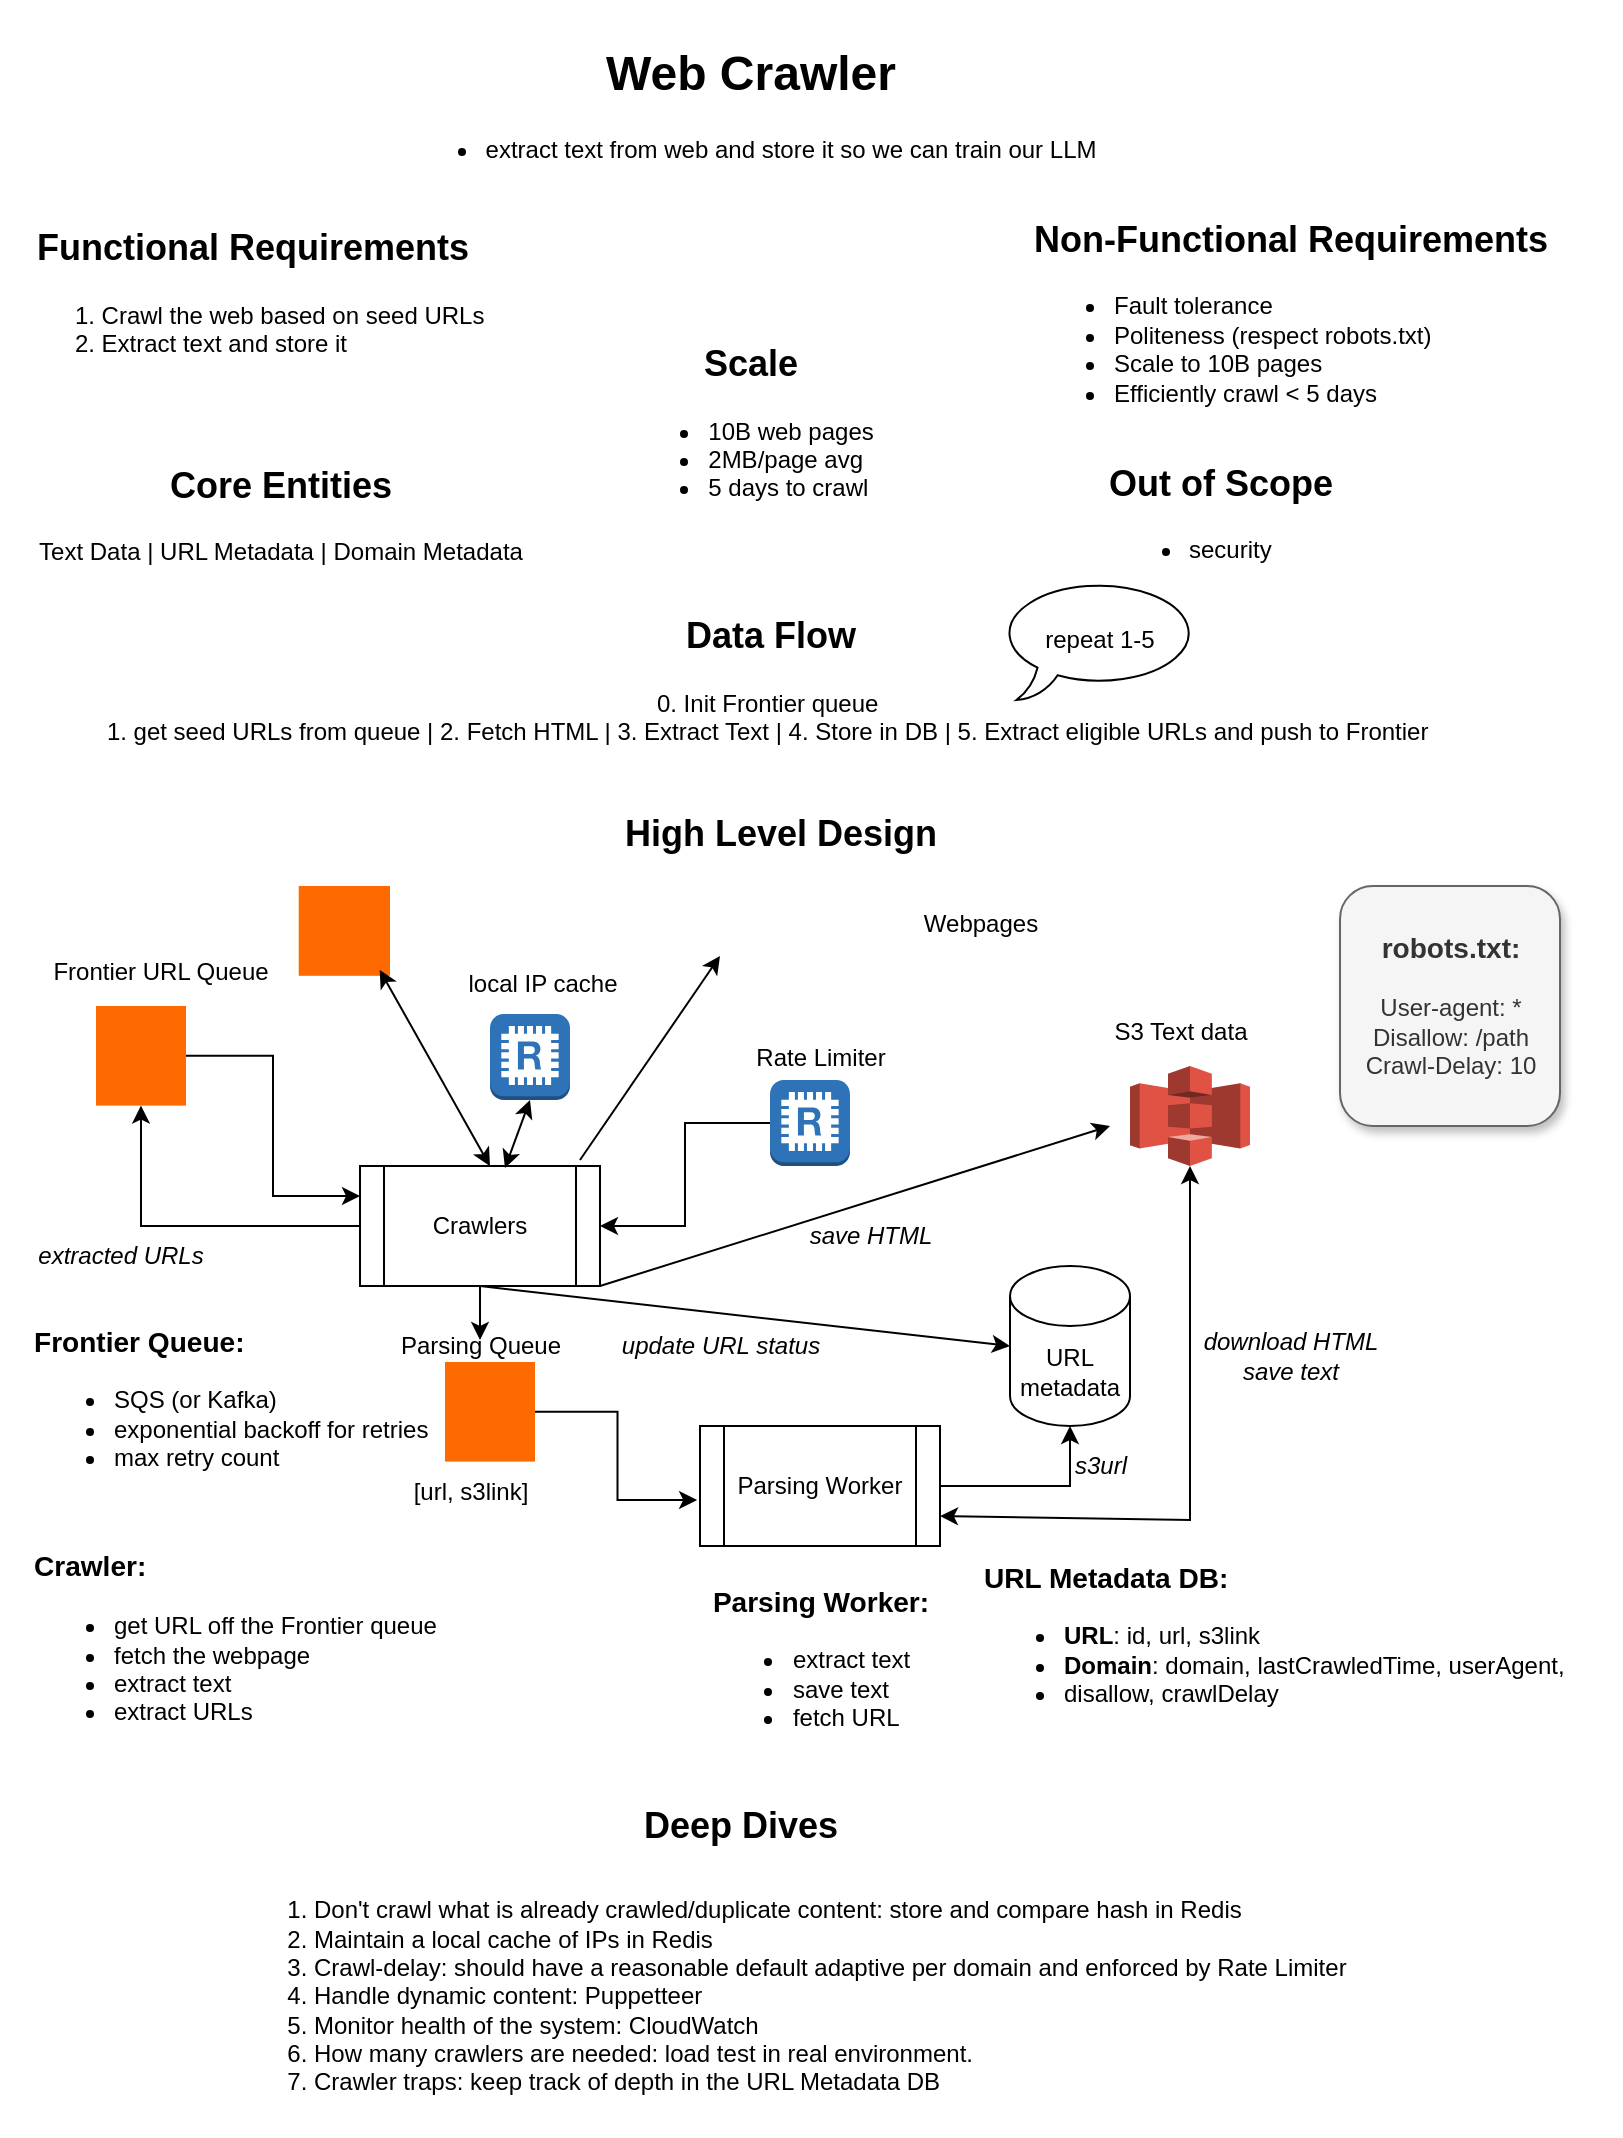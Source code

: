 <mxfile version="26.2.14">
  <diagram name="Page-1" id="pUIkN4_WFaYc8EIKQ2MX">
    <mxGraphModel dx="1205" dy="784" grid="1" gridSize="10" guides="1" tooltips="1" connect="1" arrows="1" fold="1" page="1" pageScale="1" pageWidth="850" pageHeight="1100" math="0" shadow="0">
      <root>
        <mxCell id="0" />
        <mxCell id="1" parent="0" />
        <mxCell id="4eNCMHcKZMn6VEoY2vAB-1" value="&lt;h1&gt;Web Crawler&lt;/h1&gt;&lt;div&gt;&lt;ul&gt;&lt;li style=&quot;text-align: left;&quot;&gt;extract text from web and store it so we can train our LLM&lt;/li&gt;&lt;/ul&gt;&lt;/div&gt;" style="text;html=1;align=center;verticalAlign=middle;resizable=0;points=[];autosize=1;strokeColor=none;fillColor=none;" vertex="1" parent="1">
          <mxGeometry x="230" width="370" height="100" as="geometry" />
        </mxCell>
        <mxCell id="4eNCMHcKZMn6VEoY2vAB-2" value="&lt;h2&gt;Functional Requirements&lt;/h2&gt;&lt;div&gt;&lt;ol&gt;&lt;li style=&quot;text-align: left;&quot;&gt;Crawl the web based on seed URLs&lt;/li&gt;&lt;li style=&quot;text-align: left;&quot;&gt;Extract text and store it&lt;/li&gt;&lt;/ol&gt;&lt;/div&gt;" style="text;html=1;align=center;verticalAlign=middle;resizable=0;points=[];autosize=1;strokeColor=none;fillColor=none;" vertex="1" parent="1">
          <mxGeometry x="40.64" y="90" width="250" height="110" as="geometry" />
        </mxCell>
        <mxCell id="4eNCMHcKZMn6VEoY2vAB-3" value="&lt;h2&gt;Non-Functional Requirements&lt;/h2&gt;&lt;div style=&quot;text-align: left;&quot;&gt;&lt;ul&gt;&lt;li&gt;Fault tolerance&lt;/li&gt;&lt;li&gt;Politeness (respect robots.txt)&lt;/li&gt;&lt;li&gt;Scale to 10B pages&lt;/li&gt;&lt;li&gt;Efficiently crawl &amp;lt; 5 days&lt;/li&gt;&lt;/ul&gt;&lt;/div&gt;" style="text;html=1;align=center;verticalAlign=middle;resizable=0;points=[];autosize=1;strokeColor=none;fillColor=none;" vertex="1" parent="1">
          <mxGeometry x="545" y="90" width="280" height="130" as="geometry" />
        </mxCell>
        <mxCell id="4eNCMHcKZMn6VEoY2vAB-4" value="&lt;h2&gt;Scale&lt;/h2&gt;&lt;div&gt;&lt;ul&gt;&lt;li style=&quot;text-align: left;&quot;&gt;10B web pages&lt;/li&gt;&lt;li style=&quot;text-align: left;&quot;&gt;2MB/page avg&lt;/li&gt;&lt;li style=&quot;text-align: left;&quot;&gt;5 days to crawl&lt;/li&gt;&lt;/ul&gt;&lt;/div&gt;" style="text;html=1;align=center;verticalAlign=middle;resizable=0;points=[];autosize=1;strokeColor=none;fillColor=none;" vertex="1" parent="1">
          <mxGeometry x="340" y="150" width="150" height="120" as="geometry" />
        </mxCell>
        <mxCell id="4eNCMHcKZMn6VEoY2vAB-5" value="&lt;h2&gt;Core Entities&lt;/h2&gt;&lt;div&gt;Text Data | URL Metadata | Domain Metadata&lt;/div&gt;" style="text;html=1;align=center;verticalAlign=middle;resizable=0;points=[];autosize=1;strokeColor=none;fillColor=none;" vertex="1" parent="1">
          <mxGeometry x="45" y="210" width="270" height="80" as="geometry" />
        </mxCell>
        <mxCell id="4eNCMHcKZMn6VEoY2vAB-6" value="&lt;h2&gt;Out of Scope&lt;/h2&gt;&lt;div&gt;&lt;ul&gt;&lt;li style=&quot;text-align: left;&quot;&gt;security&lt;/li&gt;&lt;/ul&gt;&lt;/div&gt;" style="text;html=1;align=center;verticalAlign=middle;resizable=0;points=[];autosize=1;strokeColor=none;fillColor=none;" vertex="1" parent="1">
          <mxGeometry x="580" y="210" width="140" height="90" as="geometry" />
        </mxCell>
        <mxCell id="4eNCMHcKZMn6VEoY2vAB-7" value="&lt;h2&gt;Data Flow&lt;/h2&gt;&lt;div&gt;0. Init Frontier queue&amp;nbsp;&lt;/div&gt;&lt;div&gt;1. get seed URLs from queue | 2. Fetch HTML | 3. Extract Text | 4. Store in DB | 5. Extract eligible URLs and push to Frontier&amp;nbsp;&lt;/div&gt;&lt;div&gt;&lt;br&gt;&lt;/div&gt;" style="text;html=1;align=center;verticalAlign=middle;resizable=0;points=[];autosize=1;strokeColor=none;fillColor=none;" vertex="1" parent="1">
          <mxGeometry x="80" y="285" width="690" height="110" as="geometry" />
        </mxCell>
        <mxCell id="4eNCMHcKZMn6VEoY2vAB-8" value="repeat 1-5" style="whiteSpace=wrap;html=1;shape=mxgraph.basic.oval_callout" vertex="1" parent="1">
          <mxGeometry x="540" y="290" width="100" height="60" as="geometry" />
        </mxCell>
        <mxCell id="4eNCMHcKZMn6VEoY2vAB-9" value="&lt;h2&gt;High Level Design&lt;/h2&gt;" style="text;html=1;align=center;verticalAlign=middle;resizable=0;points=[];autosize=1;strokeColor=none;fillColor=none;" vertex="1" parent="1">
          <mxGeometry x="340" y="387" width="180" height="60" as="geometry" />
        </mxCell>
        <mxCell id="4eNCMHcKZMn6VEoY2vAB-20" style="edgeStyle=orthogonalEdgeStyle;rounded=0;orthogonalLoop=1;jettySize=auto;html=1;entryX=0;entryY=0.25;entryDx=0;entryDy=0;" edge="1" parent="1" source="4eNCMHcKZMn6VEoY2vAB-10" target="4eNCMHcKZMn6VEoY2vAB-12">
          <mxGeometry relative="1" as="geometry" />
        </mxCell>
        <mxCell id="4eNCMHcKZMn6VEoY2vAB-10" value="" style="points=[];aspect=fixed;html=1;align=center;shadow=0;dashed=0;fillColor=#FF6A00;strokeColor=none;shape=mxgraph.alibaba_cloud.mq_message_queue;" vertex="1" parent="1">
          <mxGeometry x="88" y="503" width="45" height="49.8" as="geometry" />
        </mxCell>
        <mxCell id="4eNCMHcKZMn6VEoY2vAB-11" value="Frontier URL Queue" style="text;html=1;align=center;verticalAlign=middle;resizable=0;points=[];autosize=1;strokeColor=none;fillColor=none;" vertex="1" parent="1">
          <mxGeometry x="55" y="471" width="130" height="30" as="geometry" />
        </mxCell>
        <mxCell id="4eNCMHcKZMn6VEoY2vAB-41" style="edgeStyle=orthogonalEdgeStyle;rounded=0;orthogonalLoop=1;jettySize=auto;html=1;" edge="1" parent="1" source="4eNCMHcKZMn6VEoY2vAB-12" target="4eNCMHcKZMn6VEoY2vAB-10">
          <mxGeometry relative="1" as="geometry" />
        </mxCell>
        <mxCell id="4eNCMHcKZMn6VEoY2vAB-12" value="Crawlers" style="shape=process;whiteSpace=wrap;html=1;backgroundOutline=1;" vertex="1" parent="1">
          <mxGeometry x="220" y="583" width="120" height="60" as="geometry" />
        </mxCell>
        <mxCell id="4eNCMHcKZMn6VEoY2vAB-13" value="" style="points=[];aspect=fixed;html=1;align=center;shadow=0;dashed=0;fillColor=#FF6A00;strokeColor=none;shape=mxgraph.alibaba_cloud.dns_domain_name_system;" vertex="1" parent="1">
          <mxGeometry x="189.36" y="443" width="45.64" height="44.9" as="geometry" />
        </mxCell>
        <mxCell id="4eNCMHcKZMn6VEoY2vAB-14" value="" style="shape=image;html=1;verticalAlign=top;verticalLabelPosition=bottom;labelBackgroundColor=#ffffff;imageAspect=0;aspect=fixed;image=https://cdn1.iconfinder.com/data/icons/material-core/18/drive-site-128.png" vertex="1" parent="1">
          <mxGeometry x="425" y="447" width="30" height="30" as="geometry" />
        </mxCell>
        <mxCell id="4eNCMHcKZMn6VEoY2vAB-15" value="Webpages" style="text;html=1;align=center;verticalAlign=middle;resizable=0;points=[];autosize=1;strokeColor=none;fillColor=none;" vertex="1" parent="1">
          <mxGeometry x="490" y="447" width="80" height="30" as="geometry" />
        </mxCell>
        <mxCell id="4eNCMHcKZMn6VEoY2vAB-23" value="" style="edgeStyle=orthogonalEdgeStyle;rounded=0;orthogonalLoop=1;jettySize=auto;html=1;" edge="1" parent="1" source="4eNCMHcKZMn6VEoY2vAB-16" target="4eNCMHcKZMn6VEoY2vAB-12">
          <mxGeometry relative="1" as="geometry" />
        </mxCell>
        <mxCell id="4eNCMHcKZMn6VEoY2vAB-16" value="" style="outlineConnect=0;dashed=0;verticalLabelPosition=bottom;verticalAlign=top;align=center;html=1;shape=mxgraph.aws3.redis;fillColor=#2E73B8;gradientColor=none;" vertex="1" parent="1">
          <mxGeometry x="425" y="540" width="40" height="43" as="geometry" />
        </mxCell>
        <mxCell id="4eNCMHcKZMn6VEoY2vAB-17" value="Rate Limiter" style="text;html=1;align=center;verticalAlign=middle;resizable=0;points=[];autosize=1;strokeColor=none;fillColor=none;" vertex="1" parent="1">
          <mxGeometry x="405" y="513.5" width="90" height="30" as="geometry" />
        </mxCell>
        <mxCell id="4eNCMHcKZMn6VEoY2vAB-18" value="" style="outlineConnect=0;dashed=0;verticalLabelPosition=bottom;verticalAlign=top;align=center;html=1;shape=mxgraph.aws3.s3;fillColor=#E05243;gradientColor=none;" vertex="1" parent="1">
          <mxGeometry x="605" y="533" width="60" height="50" as="geometry" />
        </mxCell>
        <mxCell id="4eNCMHcKZMn6VEoY2vAB-19" value="S3 Text data" style="text;html=1;align=center;verticalAlign=middle;resizable=0;points=[];autosize=1;strokeColor=none;fillColor=none;" vertex="1" parent="1">
          <mxGeometry x="585" y="501" width="90" height="30" as="geometry" />
        </mxCell>
        <mxCell id="4eNCMHcKZMn6VEoY2vAB-24" value="" style="endArrow=classic;html=1;rounded=0;exitX=1;exitY=1;exitDx=0;exitDy=0;" edge="1" parent="1" source="4eNCMHcKZMn6VEoY2vAB-12">
          <mxGeometry width="50" height="50" relative="1" as="geometry">
            <mxPoint x="495" y="643" as="sourcePoint" />
            <mxPoint x="595" y="563" as="targetPoint" />
          </mxGeometry>
        </mxCell>
        <mxCell id="4eNCMHcKZMn6VEoY2vAB-25" value="&lt;i&gt;save HTML&lt;/i&gt;" style="text;html=1;align=center;verticalAlign=middle;resizable=0;points=[];autosize=1;strokeColor=none;fillColor=none;" vertex="1" parent="1">
          <mxGeometry x="435" y="603" width="80" height="30" as="geometry" />
        </mxCell>
        <mxCell id="4eNCMHcKZMn6VEoY2vAB-26" value="" style="endArrow=classic;startArrow=classic;html=1;rounded=0;entryX=0.887;entryY=0.935;entryDx=0;entryDy=0;entryPerimeter=0;" edge="1" parent="1" target="4eNCMHcKZMn6VEoY2vAB-13">
          <mxGeometry width="50" height="50" relative="1" as="geometry">
            <mxPoint x="285" y="583" as="sourcePoint" />
            <mxPoint x="375" y="473" as="targetPoint" />
          </mxGeometry>
        </mxCell>
        <mxCell id="4eNCMHcKZMn6VEoY2vAB-27" value="" style="outlineConnect=0;dashed=0;verticalLabelPosition=bottom;verticalAlign=top;align=center;html=1;shape=mxgraph.aws3.redis;fillColor=#2E73B8;gradientColor=none;" vertex="1" parent="1">
          <mxGeometry x="285" y="507" width="40" height="43" as="geometry" />
        </mxCell>
        <mxCell id="4eNCMHcKZMn6VEoY2vAB-28" value="local IP cache" style="text;html=1;align=center;verticalAlign=middle;resizable=0;points=[];autosize=1;strokeColor=none;fillColor=none;" vertex="1" parent="1">
          <mxGeometry x="260.64" y="477" width="100" height="30" as="geometry" />
        </mxCell>
        <mxCell id="4eNCMHcKZMn6VEoY2vAB-29" value="URL metadata" style="shape=cylinder3;whiteSpace=wrap;html=1;boundedLbl=1;backgroundOutline=1;size=15;" vertex="1" parent="1">
          <mxGeometry x="545" y="633" width="60" height="80" as="geometry" />
        </mxCell>
        <mxCell id="4eNCMHcKZMn6VEoY2vAB-32" value="" style="endArrow=classic;html=1;rounded=0;exitX=0.5;exitY=1;exitDx=0;exitDy=0;entryX=0;entryY=0.5;entryDx=0;entryDy=0;entryPerimeter=0;" edge="1" parent="1" source="4eNCMHcKZMn6VEoY2vAB-12" target="4eNCMHcKZMn6VEoY2vAB-29">
          <mxGeometry width="50" height="50" relative="1" as="geometry">
            <mxPoint x="325" y="523" as="sourcePoint" />
            <mxPoint x="375" y="473" as="targetPoint" />
          </mxGeometry>
        </mxCell>
        <mxCell id="4eNCMHcKZMn6VEoY2vAB-33" value="&lt;i&gt;update URL status&lt;/i&gt;" style="text;html=1;align=center;verticalAlign=middle;resizable=0;points=[];autosize=1;strokeColor=none;fillColor=none;" vertex="1" parent="1">
          <mxGeometry x="340" y="658" width="120" height="30" as="geometry" />
        </mxCell>
        <mxCell id="4eNCMHcKZMn6VEoY2vAB-35" value="" style="points=[];aspect=fixed;html=1;align=center;shadow=0;dashed=0;fillColor=#FF6A00;strokeColor=none;shape=mxgraph.alibaba_cloud.mq_message_queue;" vertex="1" parent="1">
          <mxGeometry x="262.5" y="681" width="45" height="49.8" as="geometry" />
        </mxCell>
        <mxCell id="4eNCMHcKZMn6VEoY2vAB-36" value="Parsing Queue" style="text;html=1;align=center;verticalAlign=middle;resizable=0;points=[];autosize=1;strokeColor=none;fillColor=none;" vertex="1" parent="1">
          <mxGeometry x="230" y="658" width="100" height="30" as="geometry" />
        </mxCell>
        <mxCell id="4eNCMHcKZMn6VEoY2vAB-37" value="Parsing Worker" style="shape=process;whiteSpace=wrap;html=1;backgroundOutline=1;" vertex="1" parent="1">
          <mxGeometry x="390" y="713" width="120" height="60" as="geometry" />
        </mxCell>
        <mxCell id="4eNCMHcKZMn6VEoY2vAB-38" value="[url, s3link]" style="text;html=1;align=center;verticalAlign=middle;resizable=0;points=[];autosize=1;strokeColor=none;fillColor=none;" vertex="1" parent="1">
          <mxGeometry x="235" y="730.8" width="80" height="30" as="geometry" />
        </mxCell>
        <mxCell id="4eNCMHcKZMn6VEoY2vAB-39" style="edgeStyle=orthogonalEdgeStyle;rounded=0;orthogonalLoop=1;jettySize=auto;html=1;entryX=-0.012;entryY=0.617;entryDx=0;entryDy=0;entryPerimeter=0;" edge="1" parent="1" source="4eNCMHcKZMn6VEoY2vAB-35" target="4eNCMHcKZMn6VEoY2vAB-37">
          <mxGeometry relative="1" as="geometry" />
        </mxCell>
        <mxCell id="4eNCMHcKZMn6VEoY2vAB-42" value="&lt;i&gt;extracted URLs&lt;/i&gt;" style="text;html=1;align=center;verticalAlign=middle;resizable=0;points=[];autosize=1;strokeColor=none;fillColor=none;" vertex="1" parent="1">
          <mxGeometry x="45" y="613" width="110" height="30" as="geometry" />
        </mxCell>
        <mxCell id="4eNCMHcKZMn6VEoY2vAB-43" value="" style="endArrow=classic;startArrow=classic;html=1;rounded=0;exitX=0.604;exitY=0.017;exitDx=0;exitDy=0;exitPerimeter=0;entryX=0.5;entryY=1;entryDx=0;entryDy=0;entryPerimeter=0;" edge="1" parent="1" source="4eNCMHcKZMn6VEoY2vAB-12" target="4eNCMHcKZMn6VEoY2vAB-27">
          <mxGeometry width="50" height="50" relative="1" as="geometry">
            <mxPoint x="325" y="523" as="sourcePoint" />
            <mxPoint x="375" y="473" as="targetPoint" />
          </mxGeometry>
        </mxCell>
        <mxCell id="4eNCMHcKZMn6VEoY2vAB-44" value="&lt;h3&gt;robots.txt:&lt;/h3&gt;&lt;div&gt;User-agent: *&lt;/div&gt;&lt;div&gt;Disallow: /path&lt;/div&gt;&lt;div&gt;Crawl-Delay: 10&lt;/div&gt;&lt;div&gt;&lt;br&gt;&lt;/div&gt;" style="text;html=1;align=center;verticalAlign=middle;resizable=0;points=[];autosize=1;strokeColor=#666666;fillColor=#f5f5f5;fontColor=#333333;rounded=1;shadow=1;" vertex="1" parent="1">
          <mxGeometry x="710" y="443" width="110" height="120" as="geometry" />
        </mxCell>
        <mxCell id="4eNCMHcKZMn6VEoY2vAB-45" value="&lt;h3&gt;&lt;span style=&quot;background-color: transparent; color: light-dark(rgb(0, 0, 0), rgb(255, 255, 255));&quot;&gt;Crawler:&lt;/span&gt;&lt;/h3&gt;&lt;ul&gt;&lt;li&gt;&lt;span style=&quot;background-color: transparent; color: light-dark(rgb(0, 0, 0), rgb(255, 255, 255));&quot;&gt;get URL off the Frontier queue&lt;/span&gt;&lt;/li&gt;&lt;li&gt;&lt;span style=&quot;background-color: transparent; color: light-dark(rgb(0, 0, 0), rgb(255, 255, 255));&quot;&gt;fetch the webpage&amp;nbsp;&lt;/span&gt;&lt;/li&gt;&lt;li&gt;&lt;span style=&quot;background-color: transparent; color: light-dark(rgb(0, 0, 0), rgb(255, 255, 255));&quot;&gt;extract text&lt;/span&gt;&lt;/li&gt;&lt;li&gt;&lt;span style=&quot;background-color: transparent; color: light-dark(rgb(0, 0, 0), rgb(255, 255, 255));&quot;&gt;extract URLs&lt;/span&gt;&lt;/li&gt;&lt;/ul&gt;" style="text;html=1;align=left;verticalAlign=middle;resizable=0;points=[];autosize=1;strokeColor=none;fillColor=none;" vertex="1" parent="1">
          <mxGeometry x="55" y="753" width="220" height="130" as="geometry" />
        </mxCell>
        <mxCell id="4eNCMHcKZMn6VEoY2vAB-46" value="&lt;h3&gt;Parsing Worker:&lt;/h3&gt;&lt;div&gt;&lt;ul&gt;&lt;li style=&quot;text-align: left;&quot;&gt;extract text&lt;/li&gt;&lt;li style=&quot;text-align: left;&quot;&gt;save text&lt;/li&gt;&lt;li style=&quot;text-align: left;&quot;&gt;fetch URL&lt;/li&gt;&lt;/ul&gt;&lt;/div&gt;" style="text;html=1;align=center;verticalAlign=middle;resizable=0;points=[];autosize=1;strokeColor=none;fillColor=none;" vertex="1" parent="1">
          <mxGeometry x="385" y="773" width="130" height="110" as="geometry" />
        </mxCell>
        <mxCell id="4eNCMHcKZMn6VEoY2vAB-47" value="&lt;h3&gt;Frontier Queue:&lt;/h3&gt;&lt;div&gt;&lt;ul&gt;&lt;li style=&quot;&quot;&gt;SQS (or Kafka)&lt;/li&gt;&lt;li&gt;exponential backoff for retries&lt;/li&gt;&lt;li&gt;max retry count&lt;span style=&quot;white-space-collapse: preserve;&quot;&gt;&#x9;&lt;/span&gt;&lt;/li&gt;&lt;/ul&gt;&lt;/div&gt;" style="text;html=1;align=left;verticalAlign=middle;resizable=0;points=[];autosize=1;strokeColor=none;fillColor=none;" vertex="1" parent="1">
          <mxGeometry x="55" y="643" width="220" height="110" as="geometry" />
        </mxCell>
        <mxCell id="4eNCMHcKZMn6VEoY2vAB-48" value="&lt;h3&gt;URL Metadata DB:&lt;/h3&gt;&lt;div&gt;&lt;ul&gt;&lt;li&gt;&lt;b&gt;URL&lt;/b&gt;: id, url, s3link&lt;/li&gt;&lt;li&gt;&lt;b&gt;Domain&lt;/b&gt;: domain, lastCrawledTime, userAgent,&amp;nbsp;&lt;/li&gt;&lt;li&gt;disallow, crawlDelay&lt;/li&gt;&lt;/ul&gt;&lt;/div&gt;" style="text;html=1;align=left;verticalAlign=middle;resizable=0;points=[];autosize=1;strokeColor=none;fillColor=none;" vertex="1" parent="1">
          <mxGeometry x="530" y="760.9" width="320" height="110" as="geometry" />
        </mxCell>
        <mxCell id="4eNCMHcKZMn6VEoY2vAB-50" style="edgeStyle=orthogonalEdgeStyle;rounded=0;orthogonalLoop=1;jettySize=auto;html=1;exitX=0.5;exitY=1;exitDx=0;exitDy=0;" edge="1" parent="1" source="4eNCMHcKZMn6VEoY2vAB-12">
          <mxGeometry relative="1" as="geometry">
            <mxPoint x="280" y="670" as="targetPoint" />
          </mxGeometry>
        </mxCell>
        <mxCell id="4eNCMHcKZMn6VEoY2vAB-51" value="&lt;h2&gt;Deep Dives&lt;/h2&gt;" style="text;html=1;align=center;verticalAlign=middle;resizable=0;points=[];autosize=1;strokeColor=none;fillColor=none;" vertex="1" parent="1">
          <mxGeometry x="350" y="883" width="120" height="60" as="geometry" />
        </mxCell>
        <mxCell id="4eNCMHcKZMn6VEoY2vAB-52" value="&lt;ol&gt;&lt;li&gt;Don&#39;t crawl what is already crawled/duplicate content: store and compare hash in Redis&lt;/li&gt;&lt;li&gt;Maintain a local cache of IPs in Redis&lt;/li&gt;&lt;li&gt;Crawl-delay: should have a reasonable default adaptive per domain and enforced by Rate Limiter&lt;/li&gt;&lt;li&gt;Handle dynamic content: Puppetteer&lt;/li&gt;&lt;li&gt;Monitor health of the system: CloudWatch&lt;/li&gt;&lt;li&gt;How many crawlers are needed: load test in real environment.&amp;nbsp;&lt;/li&gt;&lt;li&gt;Crawler traps: keep track of depth in the URL Metadata DB&lt;/li&gt;&lt;/ol&gt;" style="text;html=1;align=left;verticalAlign=middle;resizable=0;points=[];autosize=1;strokeColor=none;fillColor=none;" vertex="1" parent="1">
          <mxGeometry x="155" y="928" width="580" height="140" as="geometry" />
        </mxCell>
        <mxCell id="4eNCMHcKZMn6VEoY2vAB-55" style="edgeStyle=orthogonalEdgeStyle;rounded=0;orthogonalLoop=1;jettySize=auto;html=1;entryX=0.5;entryY=1;entryDx=0;entryDy=0;entryPerimeter=0;" edge="1" parent="1" source="4eNCMHcKZMn6VEoY2vAB-37" target="4eNCMHcKZMn6VEoY2vAB-29">
          <mxGeometry relative="1" as="geometry" />
        </mxCell>
        <mxCell id="4eNCMHcKZMn6VEoY2vAB-56" value="&lt;i&gt;s3url&lt;/i&gt;" style="text;html=1;align=center;verticalAlign=middle;resizable=0;points=[];autosize=1;strokeColor=none;fillColor=none;" vertex="1" parent="1">
          <mxGeometry x="565" y="718" width="50" height="30" as="geometry" />
        </mxCell>
        <mxCell id="4eNCMHcKZMn6VEoY2vAB-57" value="&lt;i&gt;download HTML&lt;/i&gt;&lt;div&gt;&lt;i&gt;save text&lt;/i&gt;&lt;/div&gt;" style="text;html=1;align=center;verticalAlign=middle;resizable=0;points=[];autosize=1;strokeColor=none;fillColor=none;" vertex="1" parent="1">
          <mxGeometry x="630" y="658" width="110" height="40" as="geometry" />
        </mxCell>
        <mxCell id="4eNCMHcKZMn6VEoY2vAB-58" value="" style="endArrow=classic;startArrow=classic;html=1;rounded=0;entryX=0.5;entryY=1;entryDx=0;entryDy=0;entryPerimeter=0;exitX=1;exitY=0.75;exitDx=0;exitDy=0;" edge="1" parent="1" source="4eNCMHcKZMn6VEoY2vAB-37" target="4eNCMHcKZMn6VEoY2vAB-18">
          <mxGeometry width="50" height="50" relative="1" as="geometry">
            <mxPoint x="650" y="613" as="sourcePoint" />
            <mxPoint x="700" y="563" as="targetPoint" />
            <Array as="points">
              <mxPoint x="635" y="760" />
            </Array>
          </mxGeometry>
        </mxCell>
        <mxCell id="4eNCMHcKZMn6VEoY2vAB-60" value="" style="shape=image;html=1;verticalAlign=top;verticalLabelPosition=bottom;labelBackgroundColor=#ffffff;imageAspect=0;aspect=fixed;image=https://cdn1.iconfinder.com/data/icons/material-core/18/drive-site-128.png" vertex="1" parent="1">
          <mxGeometry x="390" y="447" width="30" height="30" as="geometry" />
        </mxCell>
        <mxCell id="4eNCMHcKZMn6VEoY2vAB-63" value="" style="shape=image;html=1;verticalAlign=top;verticalLabelPosition=bottom;labelBackgroundColor=#ffffff;imageAspect=0;aspect=fixed;image=https://cdn1.iconfinder.com/data/icons/material-core/18/drive-site-128.png" vertex="1" parent="1">
          <mxGeometry x="460" y="447" width="30" height="30" as="geometry" />
        </mxCell>
        <mxCell id="4eNCMHcKZMn6VEoY2vAB-64" value="" style="endArrow=classic;html=1;rounded=0;" edge="1" parent="1">
          <mxGeometry width="50" height="50" relative="1" as="geometry">
            <mxPoint x="330" y="580" as="sourcePoint" />
            <mxPoint x="400" y="478" as="targetPoint" />
          </mxGeometry>
        </mxCell>
      </root>
    </mxGraphModel>
  </diagram>
</mxfile>
